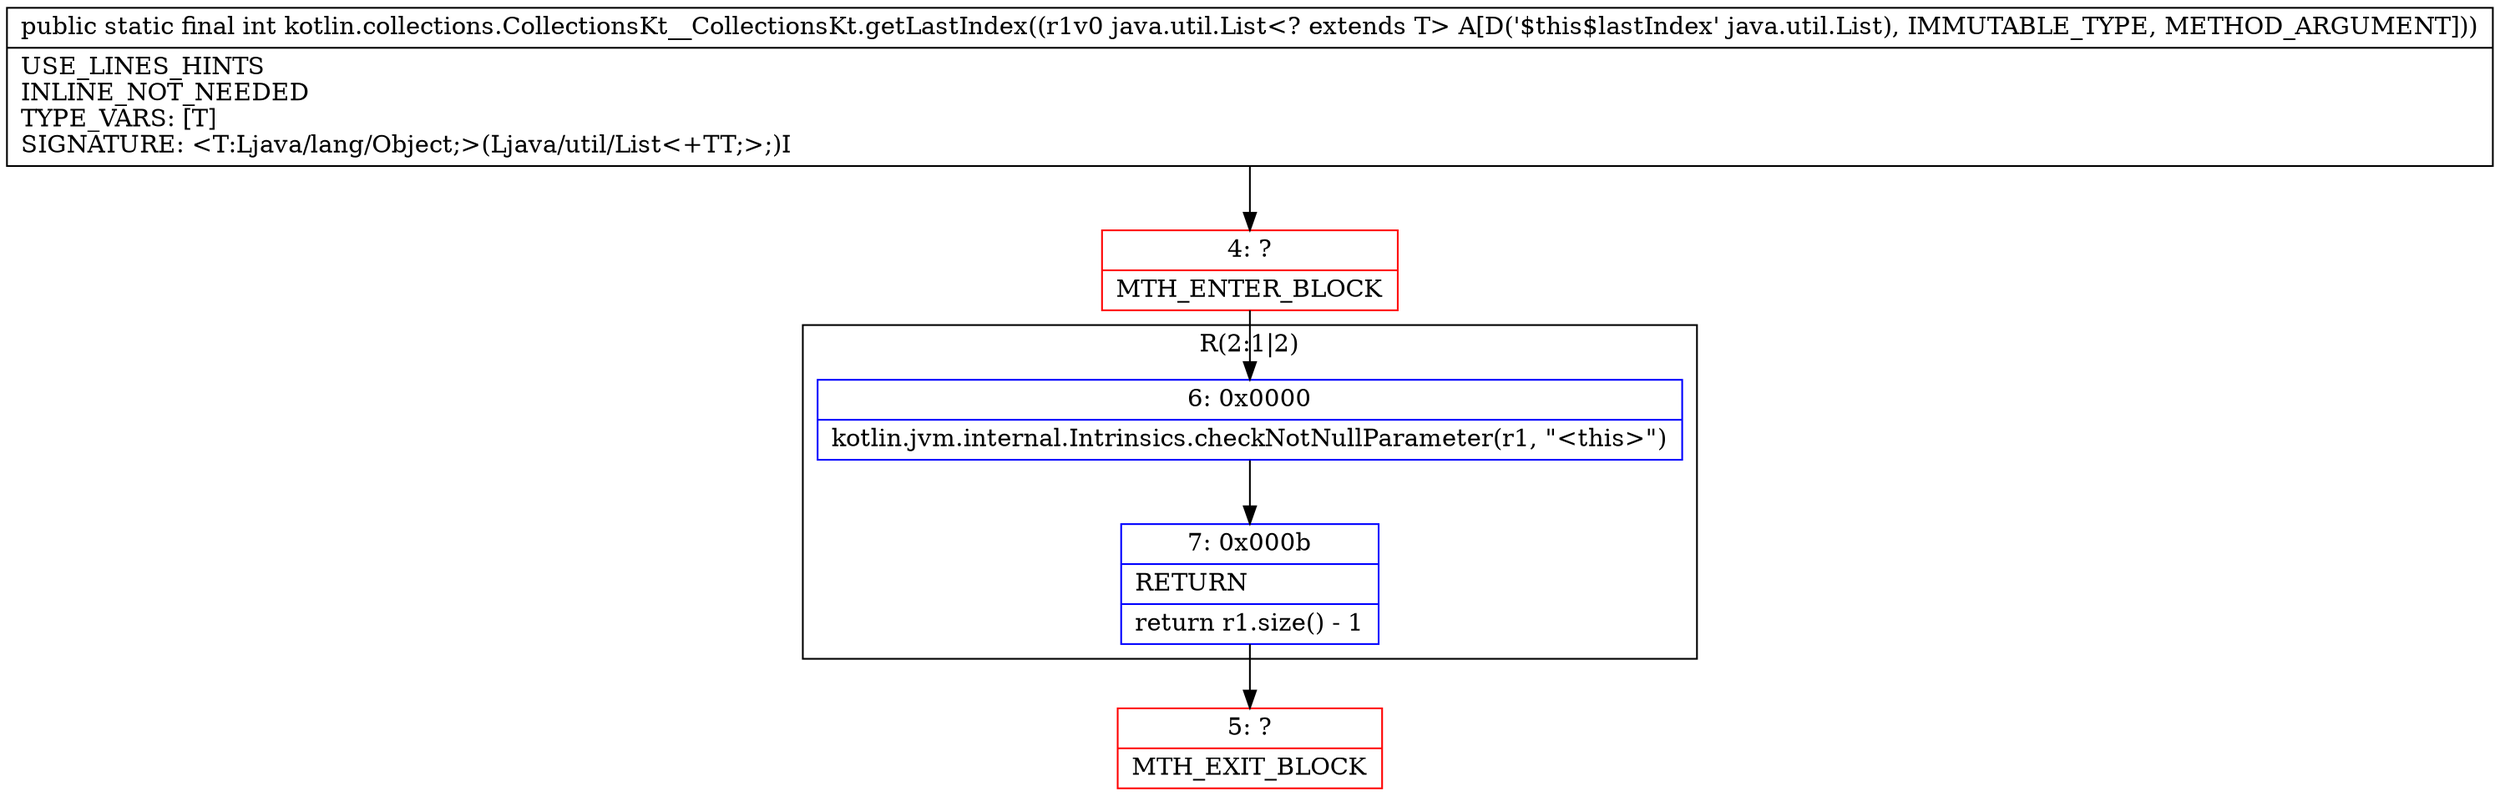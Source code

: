 digraph "CFG forkotlin.collections.CollectionsKt__CollectionsKt.getLastIndex(Ljava\/util\/List;)I" {
subgraph cluster_Region_792687266 {
label = "R(2:1|2)";
node [shape=record,color=blue];
Node_6 [shape=record,label="{6\:\ 0x0000|kotlin.jvm.internal.Intrinsics.checkNotNullParameter(r1, \"\<this\>\")\l}"];
Node_7 [shape=record,label="{7\:\ 0x000b|RETURN\l|return r1.size() \- 1\l}"];
}
Node_4 [shape=record,color=red,label="{4\:\ ?|MTH_ENTER_BLOCK\l}"];
Node_5 [shape=record,color=red,label="{5\:\ ?|MTH_EXIT_BLOCK\l}"];
MethodNode[shape=record,label="{public static final int kotlin.collections.CollectionsKt__CollectionsKt.getLastIndex((r1v0 java.util.List\<? extends T\> A[D('$this$lastIndex' java.util.List), IMMUTABLE_TYPE, METHOD_ARGUMENT]))  | USE_LINES_HINTS\lINLINE_NOT_NEEDED\lTYPE_VARS: [T]\lSIGNATURE: \<T:Ljava\/lang\/Object;\>(Ljava\/util\/List\<+TT;\>;)I\l}"];
MethodNode -> Node_4;Node_6 -> Node_7;
Node_7 -> Node_5;
Node_4 -> Node_6;
}

